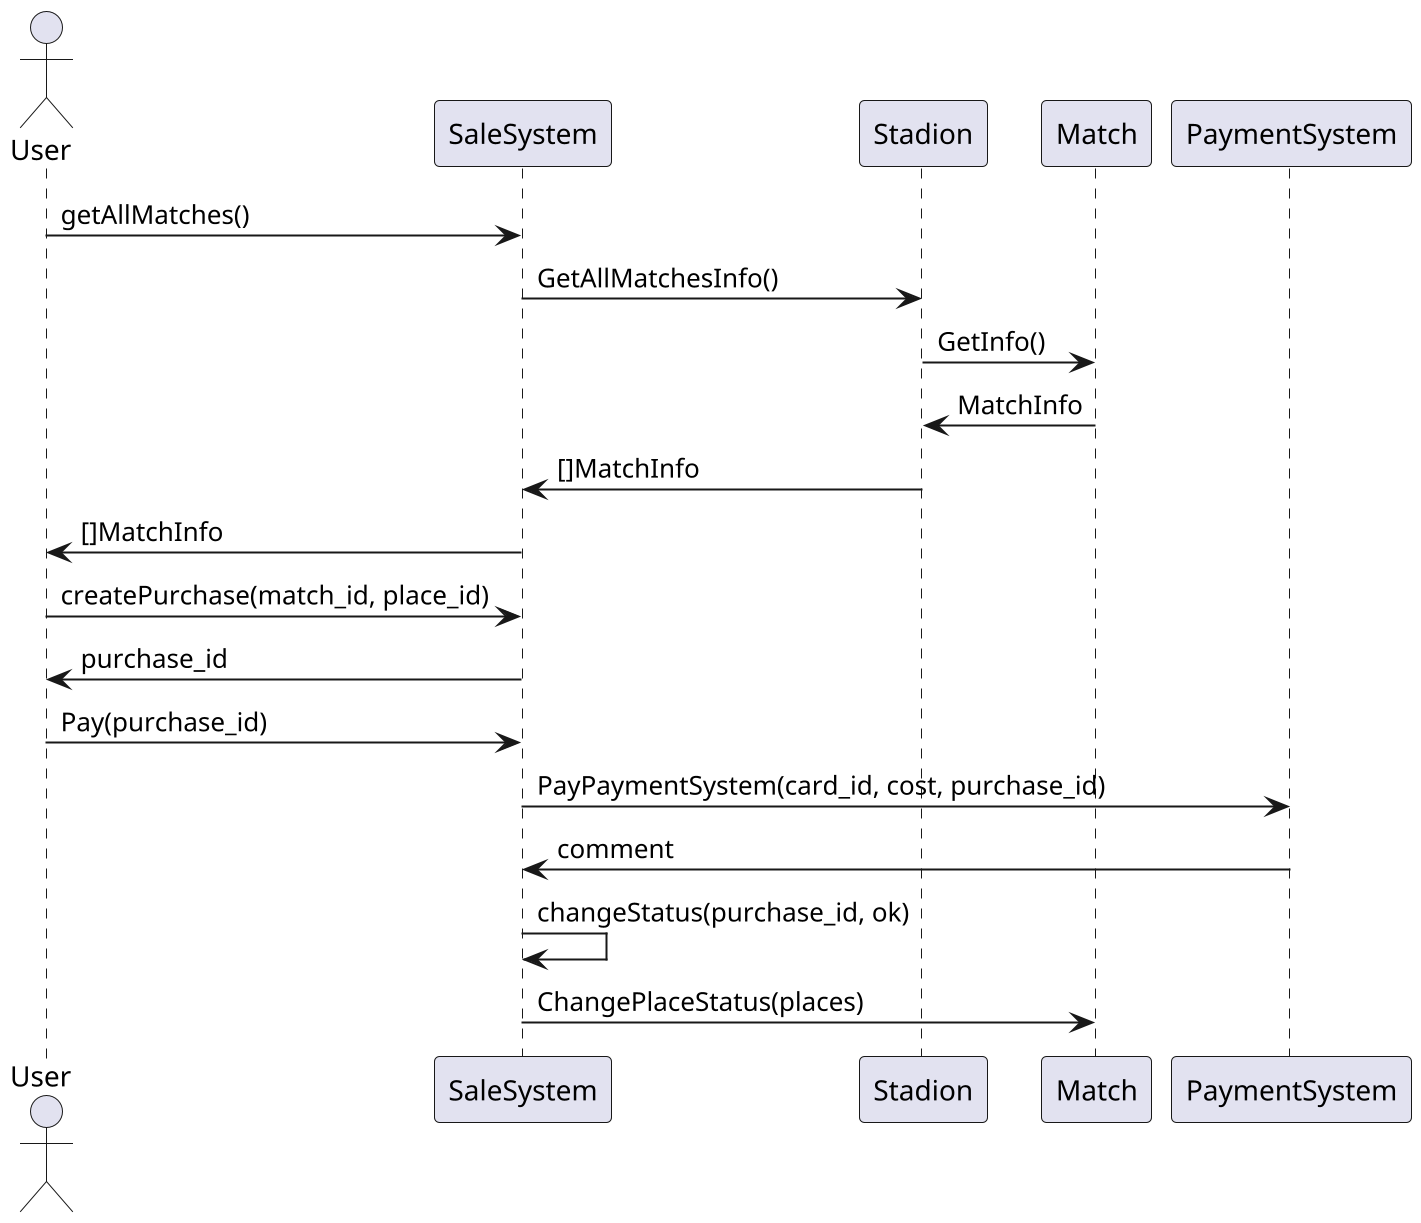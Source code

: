@startuml precident_sale
scale 2


actor User
User -> SaleSystem : getAllMatches()
SaleSystem -> Stadion : GetAllMatchesInfo()
Stadion -> Match : GetInfo()
Stadion <- Match : MatchInfo
SaleSystem <- Stadion : []MatchInfo
User <- SaleSystem : []MatchInfo
User -> SaleSystem : createPurchase(match_id, place_id)
User <- SaleSystem : purchase_id
User -> SaleSystem : Pay(purchase_id) 
SaleSystem -> PaymentSystem : PayPaymentSystem(card_id, cost, purchase_id)
SaleSystem <- PaymentSystem : comment
SaleSystem -> SaleSystem : changeStatus(purchase_id, ok)
SaleSystem -> Match : ChangePlaceStatus(places)

@enduml